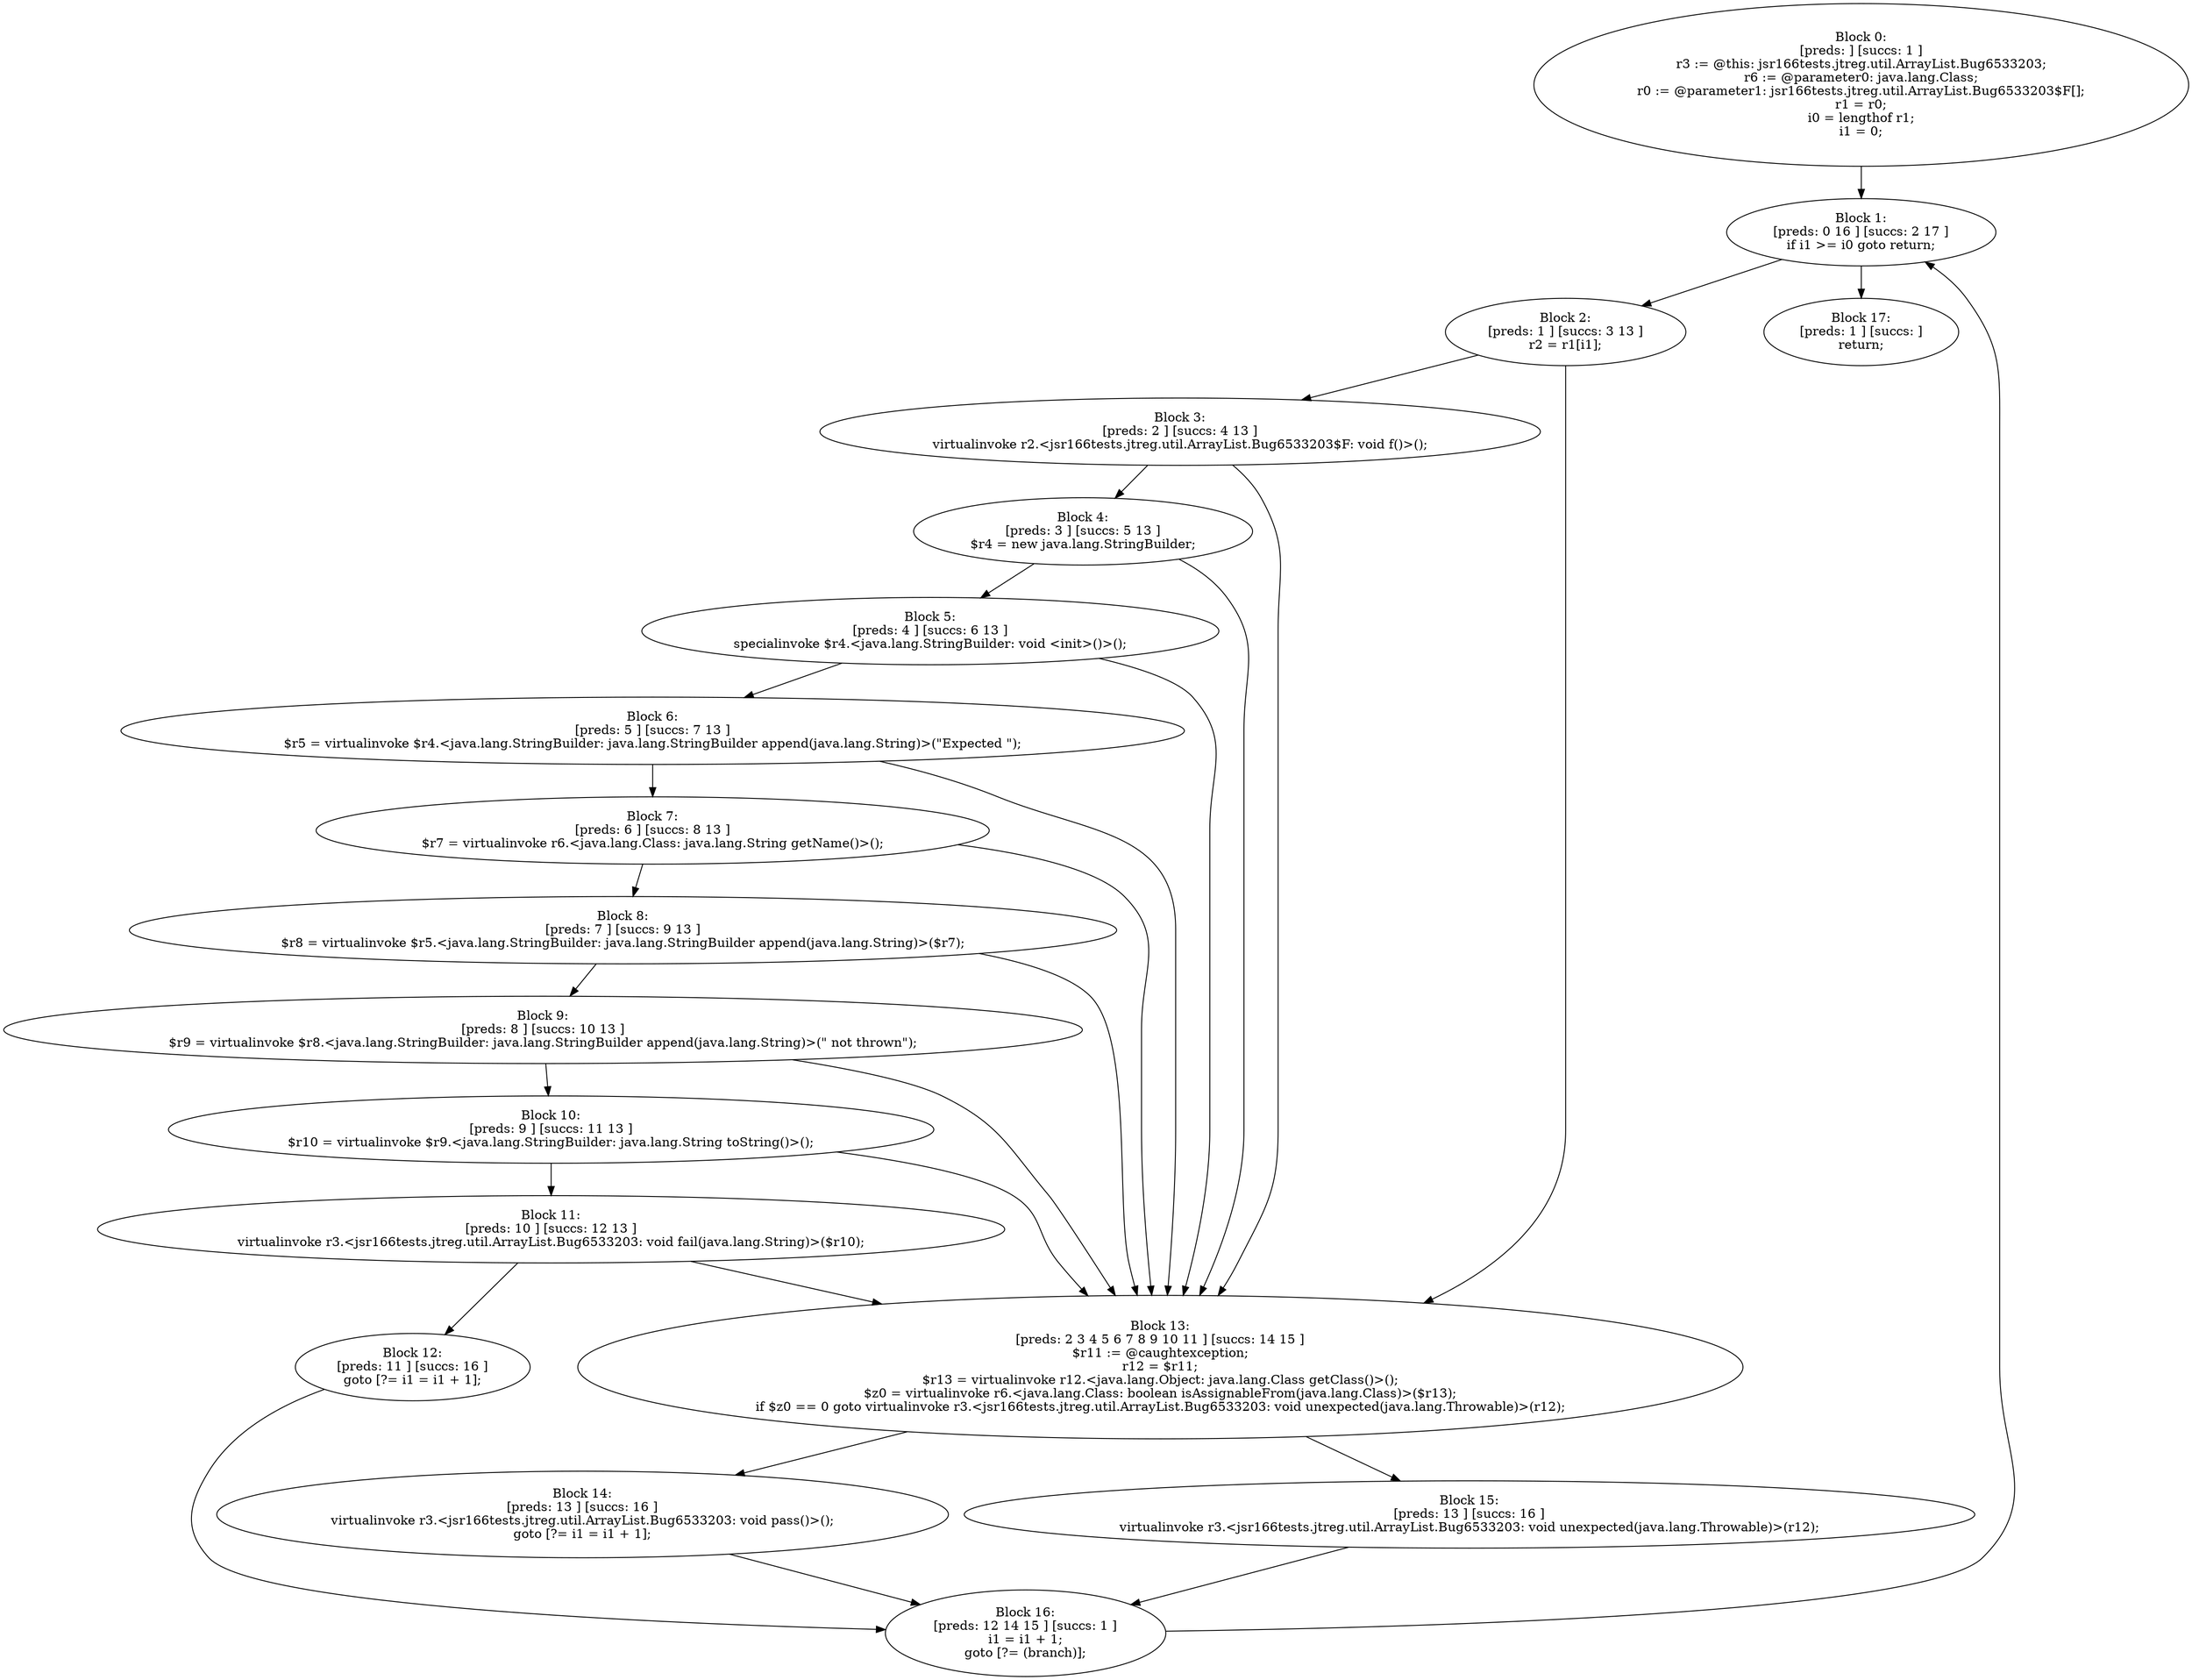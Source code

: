digraph "unitGraph" {
    "Block 0:
[preds: ] [succs: 1 ]
r3 := @this: jsr166tests.jtreg.util.ArrayList.Bug6533203;
r6 := @parameter0: java.lang.Class;
r0 := @parameter1: jsr166tests.jtreg.util.ArrayList.Bug6533203$F[];
r1 = r0;
i0 = lengthof r1;
i1 = 0;
"
    "Block 1:
[preds: 0 16 ] [succs: 2 17 ]
if i1 >= i0 goto return;
"
    "Block 2:
[preds: 1 ] [succs: 3 13 ]
r2 = r1[i1];
"
    "Block 3:
[preds: 2 ] [succs: 4 13 ]
virtualinvoke r2.<jsr166tests.jtreg.util.ArrayList.Bug6533203$F: void f()>();
"
    "Block 4:
[preds: 3 ] [succs: 5 13 ]
$r4 = new java.lang.StringBuilder;
"
    "Block 5:
[preds: 4 ] [succs: 6 13 ]
specialinvoke $r4.<java.lang.StringBuilder: void <init>()>();
"
    "Block 6:
[preds: 5 ] [succs: 7 13 ]
$r5 = virtualinvoke $r4.<java.lang.StringBuilder: java.lang.StringBuilder append(java.lang.String)>(\"Expected \");
"
    "Block 7:
[preds: 6 ] [succs: 8 13 ]
$r7 = virtualinvoke r6.<java.lang.Class: java.lang.String getName()>();
"
    "Block 8:
[preds: 7 ] [succs: 9 13 ]
$r8 = virtualinvoke $r5.<java.lang.StringBuilder: java.lang.StringBuilder append(java.lang.String)>($r7);
"
    "Block 9:
[preds: 8 ] [succs: 10 13 ]
$r9 = virtualinvoke $r8.<java.lang.StringBuilder: java.lang.StringBuilder append(java.lang.String)>(\" not thrown\");
"
    "Block 10:
[preds: 9 ] [succs: 11 13 ]
$r10 = virtualinvoke $r9.<java.lang.StringBuilder: java.lang.String toString()>();
"
    "Block 11:
[preds: 10 ] [succs: 12 13 ]
virtualinvoke r3.<jsr166tests.jtreg.util.ArrayList.Bug6533203: void fail(java.lang.String)>($r10);
"
    "Block 12:
[preds: 11 ] [succs: 16 ]
goto [?= i1 = i1 + 1];
"
    "Block 13:
[preds: 2 3 4 5 6 7 8 9 10 11 ] [succs: 14 15 ]
$r11 := @caughtexception;
r12 = $r11;
$r13 = virtualinvoke r12.<java.lang.Object: java.lang.Class getClass()>();
$z0 = virtualinvoke r6.<java.lang.Class: boolean isAssignableFrom(java.lang.Class)>($r13);
if $z0 == 0 goto virtualinvoke r3.<jsr166tests.jtreg.util.ArrayList.Bug6533203: void unexpected(java.lang.Throwable)>(r12);
"
    "Block 14:
[preds: 13 ] [succs: 16 ]
virtualinvoke r3.<jsr166tests.jtreg.util.ArrayList.Bug6533203: void pass()>();
goto [?= i1 = i1 + 1];
"
    "Block 15:
[preds: 13 ] [succs: 16 ]
virtualinvoke r3.<jsr166tests.jtreg.util.ArrayList.Bug6533203: void unexpected(java.lang.Throwable)>(r12);
"
    "Block 16:
[preds: 12 14 15 ] [succs: 1 ]
i1 = i1 + 1;
goto [?= (branch)];
"
    "Block 17:
[preds: 1 ] [succs: ]
return;
"
    "Block 0:
[preds: ] [succs: 1 ]
r3 := @this: jsr166tests.jtreg.util.ArrayList.Bug6533203;
r6 := @parameter0: java.lang.Class;
r0 := @parameter1: jsr166tests.jtreg.util.ArrayList.Bug6533203$F[];
r1 = r0;
i0 = lengthof r1;
i1 = 0;
"->"Block 1:
[preds: 0 16 ] [succs: 2 17 ]
if i1 >= i0 goto return;
";
    "Block 1:
[preds: 0 16 ] [succs: 2 17 ]
if i1 >= i0 goto return;
"->"Block 2:
[preds: 1 ] [succs: 3 13 ]
r2 = r1[i1];
";
    "Block 1:
[preds: 0 16 ] [succs: 2 17 ]
if i1 >= i0 goto return;
"->"Block 17:
[preds: 1 ] [succs: ]
return;
";
    "Block 2:
[preds: 1 ] [succs: 3 13 ]
r2 = r1[i1];
"->"Block 3:
[preds: 2 ] [succs: 4 13 ]
virtualinvoke r2.<jsr166tests.jtreg.util.ArrayList.Bug6533203$F: void f()>();
";
    "Block 2:
[preds: 1 ] [succs: 3 13 ]
r2 = r1[i1];
"->"Block 13:
[preds: 2 3 4 5 6 7 8 9 10 11 ] [succs: 14 15 ]
$r11 := @caughtexception;
r12 = $r11;
$r13 = virtualinvoke r12.<java.lang.Object: java.lang.Class getClass()>();
$z0 = virtualinvoke r6.<java.lang.Class: boolean isAssignableFrom(java.lang.Class)>($r13);
if $z0 == 0 goto virtualinvoke r3.<jsr166tests.jtreg.util.ArrayList.Bug6533203: void unexpected(java.lang.Throwable)>(r12);
";
    "Block 3:
[preds: 2 ] [succs: 4 13 ]
virtualinvoke r2.<jsr166tests.jtreg.util.ArrayList.Bug6533203$F: void f()>();
"->"Block 4:
[preds: 3 ] [succs: 5 13 ]
$r4 = new java.lang.StringBuilder;
";
    "Block 3:
[preds: 2 ] [succs: 4 13 ]
virtualinvoke r2.<jsr166tests.jtreg.util.ArrayList.Bug6533203$F: void f()>();
"->"Block 13:
[preds: 2 3 4 5 6 7 8 9 10 11 ] [succs: 14 15 ]
$r11 := @caughtexception;
r12 = $r11;
$r13 = virtualinvoke r12.<java.lang.Object: java.lang.Class getClass()>();
$z0 = virtualinvoke r6.<java.lang.Class: boolean isAssignableFrom(java.lang.Class)>($r13);
if $z0 == 0 goto virtualinvoke r3.<jsr166tests.jtreg.util.ArrayList.Bug6533203: void unexpected(java.lang.Throwable)>(r12);
";
    "Block 4:
[preds: 3 ] [succs: 5 13 ]
$r4 = new java.lang.StringBuilder;
"->"Block 5:
[preds: 4 ] [succs: 6 13 ]
specialinvoke $r4.<java.lang.StringBuilder: void <init>()>();
";
    "Block 4:
[preds: 3 ] [succs: 5 13 ]
$r4 = new java.lang.StringBuilder;
"->"Block 13:
[preds: 2 3 4 5 6 7 8 9 10 11 ] [succs: 14 15 ]
$r11 := @caughtexception;
r12 = $r11;
$r13 = virtualinvoke r12.<java.lang.Object: java.lang.Class getClass()>();
$z0 = virtualinvoke r6.<java.lang.Class: boolean isAssignableFrom(java.lang.Class)>($r13);
if $z0 == 0 goto virtualinvoke r3.<jsr166tests.jtreg.util.ArrayList.Bug6533203: void unexpected(java.lang.Throwable)>(r12);
";
    "Block 5:
[preds: 4 ] [succs: 6 13 ]
specialinvoke $r4.<java.lang.StringBuilder: void <init>()>();
"->"Block 6:
[preds: 5 ] [succs: 7 13 ]
$r5 = virtualinvoke $r4.<java.lang.StringBuilder: java.lang.StringBuilder append(java.lang.String)>(\"Expected \");
";
    "Block 5:
[preds: 4 ] [succs: 6 13 ]
specialinvoke $r4.<java.lang.StringBuilder: void <init>()>();
"->"Block 13:
[preds: 2 3 4 5 6 7 8 9 10 11 ] [succs: 14 15 ]
$r11 := @caughtexception;
r12 = $r11;
$r13 = virtualinvoke r12.<java.lang.Object: java.lang.Class getClass()>();
$z0 = virtualinvoke r6.<java.lang.Class: boolean isAssignableFrom(java.lang.Class)>($r13);
if $z0 == 0 goto virtualinvoke r3.<jsr166tests.jtreg.util.ArrayList.Bug6533203: void unexpected(java.lang.Throwable)>(r12);
";
    "Block 6:
[preds: 5 ] [succs: 7 13 ]
$r5 = virtualinvoke $r4.<java.lang.StringBuilder: java.lang.StringBuilder append(java.lang.String)>(\"Expected \");
"->"Block 7:
[preds: 6 ] [succs: 8 13 ]
$r7 = virtualinvoke r6.<java.lang.Class: java.lang.String getName()>();
";
    "Block 6:
[preds: 5 ] [succs: 7 13 ]
$r5 = virtualinvoke $r4.<java.lang.StringBuilder: java.lang.StringBuilder append(java.lang.String)>(\"Expected \");
"->"Block 13:
[preds: 2 3 4 5 6 7 8 9 10 11 ] [succs: 14 15 ]
$r11 := @caughtexception;
r12 = $r11;
$r13 = virtualinvoke r12.<java.lang.Object: java.lang.Class getClass()>();
$z0 = virtualinvoke r6.<java.lang.Class: boolean isAssignableFrom(java.lang.Class)>($r13);
if $z0 == 0 goto virtualinvoke r3.<jsr166tests.jtreg.util.ArrayList.Bug6533203: void unexpected(java.lang.Throwable)>(r12);
";
    "Block 7:
[preds: 6 ] [succs: 8 13 ]
$r7 = virtualinvoke r6.<java.lang.Class: java.lang.String getName()>();
"->"Block 8:
[preds: 7 ] [succs: 9 13 ]
$r8 = virtualinvoke $r5.<java.lang.StringBuilder: java.lang.StringBuilder append(java.lang.String)>($r7);
";
    "Block 7:
[preds: 6 ] [succs: 8 13 ]
$r7 = virtualinvoke r6.<java.lang.Class: java.lang.String getName()>();
"->"Block 13:
[preds: 2 3 4 5 6 7 8 9 10 11 ] [succs: 14 15 ]
$r11 := @caughtexception;
r12 = $r11;
$r13 = virtualinvoke r12.<java.lang.Object: java.lang.Class getClass()>();
$z0 = virtualinvoke r6.<java.lang.Class: boolean isAssignableFrom(java.lang.Class)>($r13);
if $z0 == 0 goto virtualinvoke r3.<jsr166tests.jtreg.util.ArrayList.Bug6533203: void unexpected(java.lang.Throwable)>(r12);
";
    "Block 8:
[preds: 7 ] [succs: 9 13 ]
$r8 = virtualinvoke $r5.<java.lang.StringBuilder: java.lang.StringBuilder append(java.lang.String)>($r7);
"->"Block 9:
[preds: 8 ] [succs: 10 13 ]
$r9 = virtualinvoke $r8.<java.lang.StringBuilder: java.lang.StringBuilder append(java.lang.String)>(\" not thrown\");
";
    "Block 8:
[preds: 7 ] [succs: 9 13 ]
$r8 = virtualinvoke $r5.<java.lang.StringBuilder: java.lang.StringBuilder append(java.lang.String)>($r7);
"->"Block 13:
[preds: 2 3 4 5 6 7 8 9 10 11 ] [succs: 14 15 ]
$r11 := @caughtexception;
r12 = $r11;
$r13 = virtualinvoke r12.<java.lang.Object: java.lang.Class getClass()>();
$z0 = virtualinvoke r6.<java.lang.Class: boolean isAssignableFrom(java.lang.Class)>($r13);
if $z0 == 0 goto virtualinvoke r3.<jsr166tests.jtreg.util.ArrayList.Bug6533203: void unexpected(java.lang.Throwable)>(r12);
";
    "Block 9:
[preds: 8 ] [succs: 10 13 ]
$r9 = virtualinvoke $r8.<java.lang.StringBuilder: java.lang.StringBuilder append(java.lang.String)>(\" not thrown\");
"->"Block 10:
[preds: 9 ] [succs: 11 13 ]
$r10 = virtualinvoke $r9.<java.lang.StringBuilder: java.lang.String toString()>();
";
    "Block 9:
[preds: 8 ] [succs: 10 13 ]
$r9 = virtualinvoke $r8.<java.lang.StringBuilder: java.lang.StringBuilder append(java.lang.String)>(\" not thrown\");
"->"Block 13:
[preds: 2 3 4 5 6 7 8 9 10 11 ] [succs: 14 15 ]
$r11 := @caughtexception;
r12 = $r11;
$r13 = virtualinvoke r12.<java.lang.Object: java.lang.Class getClass()>();
$z0 = virtualinvoke r6.<java.lang.Class: boolean isAssignableFrom(java.lang.Class)>($r13);
if $z0 == 0 goto virtualinvoke r3.<jsr166tests.jtreg.util.ArrayList.Bug6533203: void unexpected(java.lang.Throwable)>(r12);
";
    "Block 10:
[preds: 9 ] [succs: 11 13 ]
$r10 = virtualinvoke $r9.<java.lang.StringBuilder: java.lang.String toString()>();
"->"Block 11:
[preds: 10 ] [succs: 12 13 ]
virtualinvoke r3.<jsr166tests.jtreg.util.ArrayList.Bug6533203: void fail(java.lang.String)>($r10);
";
    "Block 10:
[preds: 9 ] [succs: 11 13 ]
$r10 = virtualinvoke $r9.<java.lang.StringBuilder: java.lang.String toString()>();
"->"Block 13:
[preds: 2 3 4 5 6 7 8 9 10 11 ] [succs: 14 15 ]
$r11 := @caughtexception;
r12 = $r11;
$r13 = virtualinvoke r12.<java.lang.Object: java.lang.Class getClass()>();
$z0 = virtualinvoke r6.<java.lang.Class: boolean isAssignableFrom(java.lang.Class)>($r13);
if $z0 == 0 goto virtualinvoke r3.<jsr166tests.jtreg.util.ArrayList.Bug6533203: void unexpected(java.lang.Throwable)>(r12);
";
    "Block 11:
[preds: 10 ] [succs: 12 13 ]
virtualinvoke r3.<jsr166tests.jtreg.util.ArrayList.Bug6533203: void fail(java.lang.String)>($r10);
"->"Block 12:
[preds: 11 ] [succs: 16 ]
goto [?= i1 = i1 + 1];
";
    "Block 11:
[preds: 10 ] [succs: 12 13 ]
virtualinvoke r3.<jsr166tests.jtreg.util.ArrayList.Bug6533203: void fail(java.lang.String)>($r10);
"->"Block 13:
[preds: 2 3 4 5 6 7 8 9 10 11 ] [succs: 14 15 ]
$r11 := @caughtexception;
r12 = $r11;
$r13 = virtualinvoke r12.<java.lang.Object: java.lang.Class getClass()>();
$z0 = virtualinvoke r6.<java.lang.Class: boolean isAssignableFrom(java.lang.Class)>($r13);
if $z0 == 0 goto virtualinvoke r3.<jsr166tests.jtreg.util.ArrayList.Bug6533203: void unexpected(java.lang.Throwable)>(r12);
";
    "Block 12:
[preds: 11 ] [succs: 16 ]
goto [?= i1 = i1 + 1];
"->"Block 16:
[preds: 12 14 15 ] [succs: 1 ]
i1 = i1 + 1;
goto [?= (branch)];
";
    "Block 13:
[preds: 2 3 4 5 6 7 8 9 10 11 ] [succs: 14 15 ]
$r11 := @caughtexception;
r12 = $r11;
$r13 = virtualinvoke r12.<java.lang.Object: java.lang.Class getClass()>();
$z0 = virtualinvoke r6.<java.lang.Class: boolean isAssignableFrom(java.lang.Class)>($r13);
if $z0 == 0 goto virtualinvoke r3.<jsr166tests.jtreg.util.ArrayList.Bug6533203: void unexpected(java.lang.Throwable)>(r12);
"->"Block 14:
[preds: 13 ] [succs: 16 ]
virtualinvoke r3.<jsr166tests.jtreg.util.ArrayList.Bug6533203: void pass()>();
goto [?= i1 = i1 + 1];
";
    "Block 13:
[preds: 2 3 4 5 6 7 8 9 10 11 ] [succs: 14 15 ]
$r11 := @caughtexception;
r12 = $r11;
$r13 = virtualinvoke r12.<java.lang.Object: java.lang.Class getClass()>();
$z0 = virtualinvoke r6.<java.lang.Class: boolean isAssignableFrom(java.lang.Class)>($r13);
if $z0 == 0 goto virtualinvoke r3.<jsr166tests.jtreg.util.ArrayList.Bug6533203: void unexpected(java.lang.Throwable)>(r12);
"->"Block 15:
[preds: 13 ] [succs: 16 ]
virtualinvoke r3.<jsr166tests.jtreg.util.ArrayList.Bug6533203: void unexpected(java.lang.Throwable)>(r12);
";
    "Block 14:
[preds: 13 ] [succs: 16 ]
virtualinvoke r3.<jsr166tests.jtreg.util.ArrayList.Bug6533203: void pass()>();
goto [?= i1 = i1 + 1];
"->"Block 16:
[preds: 12 14 15 ] [succs: 1 ]
i1 = i1 + 1;
goto [?= (branch)];
";
    "Block 15:
[preds: 13 ] [succs: 16 ]
virtualinvoke r3.<jsr166tests.jtreg.util.ArrayList.Bug6533203: void unexpected(java.lang.Throwable)>(r12);
"->"Block 16:
[preds: 12 14 15 ] [succs: 1 ]
i1 = i1 + 1;
goto [?= (branch)];
";
    "Block 16:
[preds: 12 14 15 ] [succs: 1 ]
i1 = i1 + 1;
goto [?= (branch)];
"->"Block 1:
[preds: 0 16 ] [succs: 2 17 ]
if i1 >= i0 goto return;
";
}
